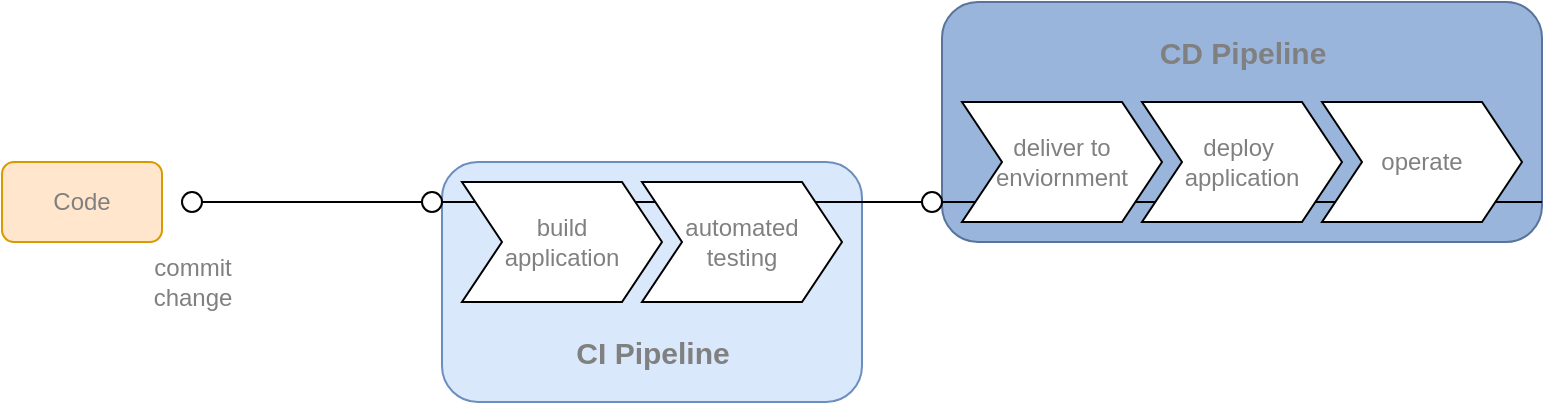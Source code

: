 <mxfile version="20.8.16" type="device"><diagram name="Seite-1" id="etC2ij1LnTKjosMqtqcl"><mxGraphModel dx="1013" dy="749" grid="1" gridSize="10" guides="1" tooltips="1" connect="1" arrows="1" fold="1" page="1" pageScale="1" pageWidth="827" pageHeight="1169" math="0" shadow="0"><root><mxCell id="0"/><mxCell id="1" parent="0"/><mxCell id="8Vieekj4oiKSKP4b_cnB-5" value="" style="rounded=1;whiteSpace=wrap;html=1;fillColor=#DAE8FC;strokeColor=#6c8ebf;" parent="1" vertex="1"><mxGeometry x="250" y="240" width="210" height="120" as="geometry"/></mxCell><mxCell id="8Vieekj4oiKSKP4b_cnB-8" value="" style="rounded=1;whiteSpace=wrap;html=1;fillColor=#9ab5db;strokeColor=#58749C;gradientColor=none;" parent="1" vertex="1"><mxGeometry x="500" y="160" width="300" height="120" as="geometry"/></mxCell><mxCell id="mSU_c9EWIxkK4WW-epmy-3" value="&lt;font color=&quot;#808080&quot;&gt;Code&lt;/font&gt;" style="rounded=1;whiteSpace=wrap;html=1;fillColor=#ffe6cc;strokeColor=#d79b00;" vertex="1" parent="1"><mxGeometry x="30" y="240" width="80" height="40" as="geometry"/></mxCell><mxCell id="mSU_c9EWIxkK4WW-epmy-4" value="" style="endArrow=none;html=1;rounded=0;startArrow=none;" edge="1" parent="1" source="mSU_c9EWIxkK4WW-epmy-21"><mxGeometry width="50" height="50" relative="1" as="geometry"><mxPoint x="120" y="260" as="sourcePoint"/><mxPoint x="800" y="260" as="targetPoint"/></mxGeometry></mxCell><mxCell id="mSU_c9EWIxkK4WW-epmy-5" value="&lt;font color=&quot;#808080&quot; style=&quot;font-size: 15px;&quot;&gt;&lt;b&gt;CI Pipeline&lt;/b&gt;&lt;/font&gt;" style="text;html=1;align=center;verticalAlign=middle;resizable=0;points=[];autosize=1;strokeColor=none;fillColor=none;" vertex="1" parent="1"><mxGeometry x="305" y="320" width="100" height="30" as="geometry"/></mxCell><mxCell id="mSU_c9EWIxkK4WW-epmy-7" value="&lt;b&gt;&lt;font color=&quot;#808080&quot; style=&quot;font-size: 15px;&quot;&gt;CD Pipeline&lt;/font&gt;&lt;/b&gt;" style="text;html=1;align=center;verticalAlign=middle;resizable=0;points=[];autosize=1;strokeColor=none;fillColor=none;" vertex="1" parent="1"><mxGeometry x="595" y="170" width="110" height="30" as="geometry"/></mxCell><mxCell id="mSU_c9EWIxkK4WW-epmy-13" value="&lt;font color=&quot;#808080&quot;&gt;deploy&amp;nbsp;&lt;br&gt;application&lt;/font&gt;" style="shape=step;perimeter=stepPerimeter;whiteSpace=wrap;html=1;fixedSize=1;" vertex="1" parent="1"><mxGeometry x="600" y="210" width="100" height="60" as="geometry"/></mxCell><mxCell id="mSU_c9EWIxkK4WW-epmy-14" value="&lt;font color=&quot;#808080&quot;&gt;operate&lt;/font&gt;" style="shape=step;perimeter=stepPerimeter;whiteSpace=wrap;html=1;fixedSize=1;" vertex="1" parent="1"><mxGeometry x="690" y="210" width="100" height="60" as="geometry"/></mxCell><mxCell id="mSU_c9EWIxkK4WW-epmy-16" value="" style="endArrow=none;html=1;rounded=0;" edge="1" parent="1" target="mSU_c9EWIxkK4WW-epmy-15"><mxGeometry width="50" height="50" relative="1" as="geometry"><mxPoint x="120" y="260" as="sourcePoint"/><mxPoint x="800" y="260" as="targetPoint"/></mxGeometry></mxCell><mxCell id="mSU_c9EWIxkK4WW-epmy-15" value="" style="ellipse;whiteSpace=wrap;html=1;aspect=fixed;" vertex="1" parent="1"><mxGeometry x="120" y="255" width="10" height="10" as="geometry"/></mxCell><mxCell id="mSU_c9EWIxkK4WW-epmy-17" value="&lt;font color=&quot;#808080&quot;&gt;commit &lt;br&gt;change&lt;/font&gt;" style="text;html=1;align=center;verticalAlign=middle;resizable=0;points=[];autosize=1;strokeColor=none;fillColor=none;" vertex="1" parent="1"><mxGeometry x="95" y="280" width="60" height="40" as="geometry"/></mxCell><mxCell id="mSU_c9EWIxkK4WW-epmy-18" value="&lt;div style=&quot;&quot;&gt;&lt;span style=&quot;background-color: initial;&quot;&gt;&lt;font color=&quot;#808080&quot;&gt;deliver to&lt;/font&gt;&lt;/span&gt;&lt;/div&gt;&lt;div style=&quot;&quot;&gt;&lt;span style=&quot;background-color: initial;&quot;&gt;&lt;font color=&quot;#808080&quot;&gt;enviornment&lt;/font&gt;&lt;/span&gt;&lt;/div&gt;" style="shape=step;perimeter=stepPerimeter;whiteSpace=wrap;html=1;fixedSize=1;align=center;" vertex="1" parent="1"><mxGeometry x="510" y="210" width="100" height="60" as="geometry"/></mxCell><mxCell id="mSU_c9EWIxkK4WW-epmy-20" value="" style="endArrow=none;html=1;rounded=0;startArrow=none;" edge="1" parent="1" source="mSU_c9EWIxkK4WW-epmy-15" target="mSU_c9EWIxkK4WW-epmy-19"><mxGeometry width="50" height="50" relative="1" as="geometry"><mxPoint x="130" y="260" as="sourcePoint"/><mxPoint x="800" y="260" as="targetPoint"/></mxGeometry></mxCell><mxCell id="mSU_c9EWIxkK4WW-epmy-19" value="" style="ellipse;whiteSpace=wrap;html=1;aspect=fixed;" vertex="1" parent="1"><mxGeometry x="240" y="255" width="10" height="10" as="geometry"/></mxCell><mxCell id="mSU_c9EWIxkK4WW-epmy-23" value="" style="endArrow=none;html=1;rounded=0;startArrow=none;" edge="1" parent="1" source="mSU_c9EWIxkK4WW-epmy-19" target="mSU_c9EWIxkK4WW-epmy-21"><mxGeometry width="50" height="50" relative="1" as="geometry"><mxPoint x="240" y="260" as="sourcePoint"/><mxPoint x="800" y="260" as="targetPoint"/></mxGeometry></mxCell><mxCell id="mSU_c9EWIxkK4WW-epmy-21" value="" style="ellipse;whiteSpace=wrap;html=1;aspect=fixed;" vertex="1" parent="1"><mxGeometry x="490" y="255" width="10" height="10" as="geometry"/></mxCell><mxCell id="mSU_c9EWIxkK4WW-epmy-11" value="&lt;font color=&quot;#808080&quot;&gt;automated &lt;br&gt;testing&lt;/font&gt;" style="shape=step;perimeter=stepPerimeter;whiteSpace=wrap;html=1;fixedSize=1;" vertex="1" parent="1"><mxGeometry x="350" y="250" width="100" height="60" as="geometry"/></mxCell><mxCell id="mSU_c9EWIxkK4WW-epmy-12" value="&lt;font color=&quot;#808080&quot;&gt;build &lt;br&gt;application&lt;/font&gt;" style="shape=step;perimeter=stepPerimeter;whiteSpace=wrap;html=1;fixedSize=1;" vertex="1" parent="1"><mxGeometry x="260" y="250" width="100" height="60" as="geometry"/></mxCell></root></mxGraphModel></diagram></mxfile>